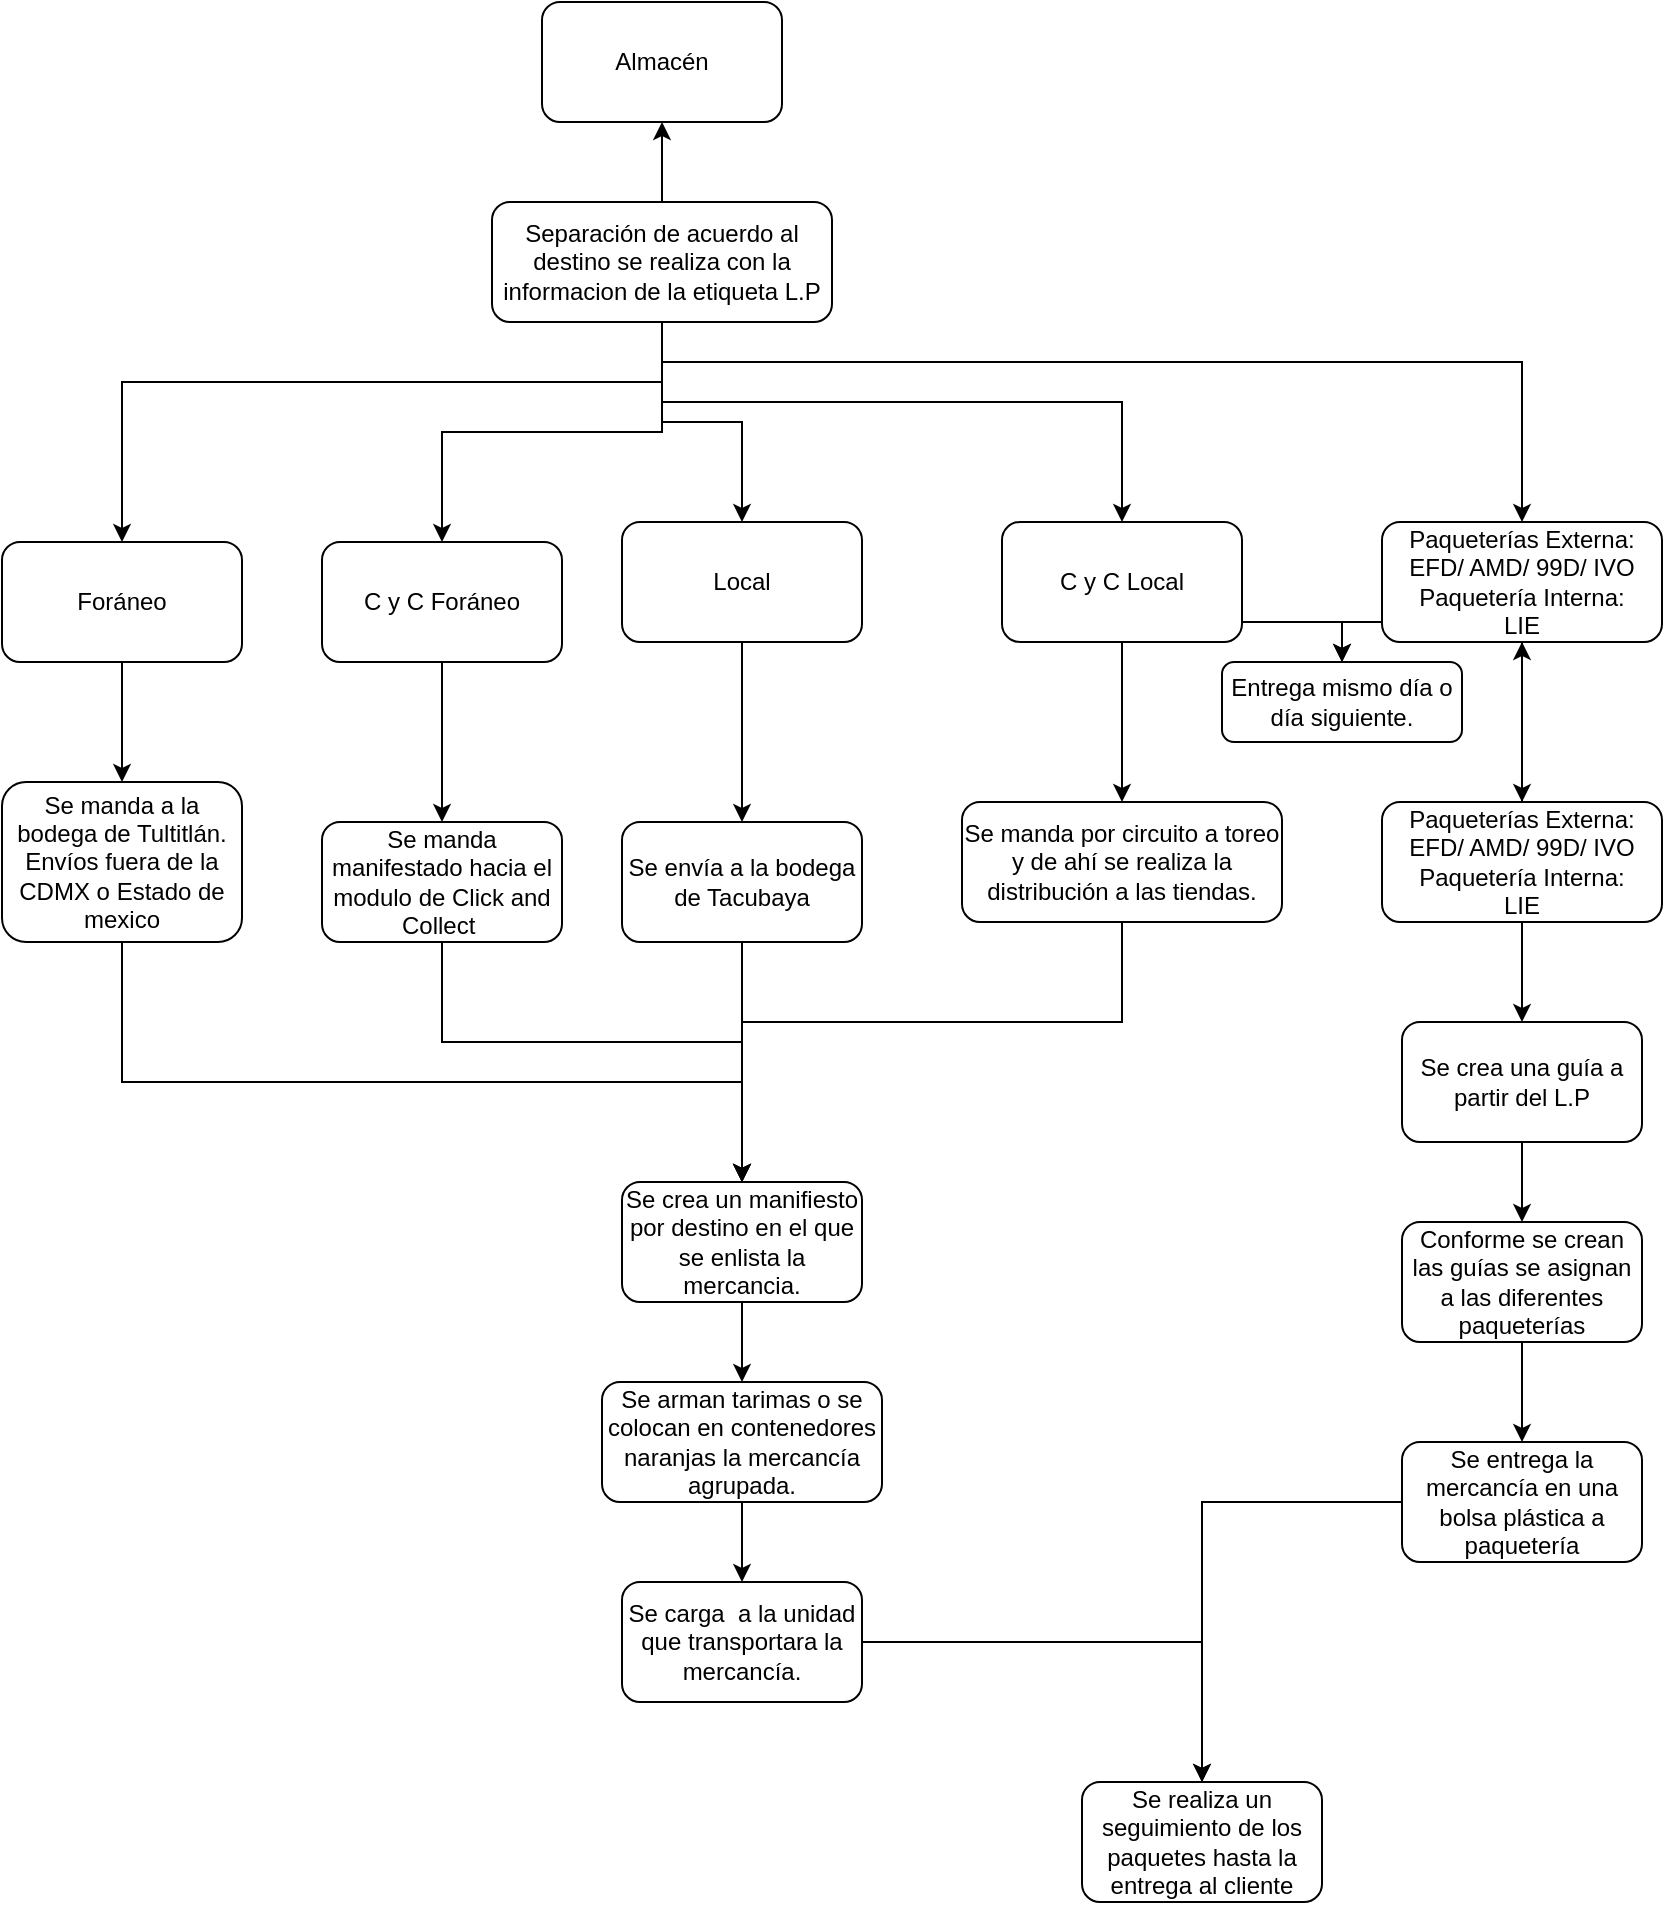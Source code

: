 <mxfile version="20.0.4" type="device"><diagram id="C5RBs43oDa-KdzZeNtuy" name="Page-1"><mxGraphModel dx="2997" dy="1063" grid="1" gridSize="10" guides="1" tooltips="1" connect="1" arrows="1" fold="1" page="1" pageScale="1" pageWidth="827" pageHeight="1169" math="0" shadow="0"><root><mxCell id="WIyWlLk6GJQsqaUBKTNV-0"/><mxCell id="WIyWlLk6GJQsqaUBKTNV-1" parent="WIyWlLk6GJQsqaUBKTNV-0"/><mxCell id="9NgrbWXFwyMJEbkyMxNe-1" value="" style="edgeStyle=orthogonalEdgeStyle;rounded=0;orthogonalLoop=1;jettySize=auto;html=1;" edge="1" parent="WIyWlLk6GJQsqaUBKTNV-1" source="WIyWlLk6GJQsqaUBKTNV-3" target="9NgrbWXFwyMJEbkyMxNe-0"><mxGeometry relative="1" as="geometry"><Array as="points"><mxPoint x="327" y="200"/><mxPoint x="57" y="200"/></Array></mxGeometry></mxCell><mxCell id="9NgrbWXFwyMJEbkyMxNe-3" value="" style="edgeStyle=orthogonalEdgeStyle;rounded=0;orthogonalLoop=1;jettySize=auto;html=1;" edge="1" parent="WIyWlLk6GJQsqaUBKTNV-1" source="WIyWlLk6GJQsqaUBKTNV-3" target="9NgrbWXFwyMJEbkyMxNe-2"><mxGeometry relative="1" as="geometry"/></mxCell><mxCell id="9NgrbWXFwyMJEbkyMxNe-5" value="" style="edgeStyle=orthogonalEdgeStyle;rounded=0;orthogonalLoop=1;jettySize=auto;html=1;" edge="1" parent="WIyWlLk6GJQsqaUBKTNV-1" source="WIyWlLk6GJQsqaUBKTNV-3" target="9NgrbWXFwyMJEbkyMxNe-4"><mxGeometry relative="1" as="geometry"><Array as="points"><mxPoint x="327" y="210"/><mxPoint x="557" y="210"/></Array></mxGeometry></mxCell><mxCell id="9NgrbWXFwyMJEbkyMxNe-7" value="" style="edgeStyle=orthogonalEdgeStyle;rounded=0;orthogonalLoop=1;jettySize=auto;html=1;" edge="1" parent="WIyWlLk6GJQsqaUBKTNV-1" source="WIyWlLk6GJQsqaUBKTNV-3" target="9NgrbWXFwyMJEbkyMxNe-6"><mxGeometry relative="1" as="geometry"><Array as="points"><mxPoint x="327" y="190"/><mxPoint x="757" y="190"/></Array></mxGeometry></mxCell><mxCell id="9NgrbWXFwyMJEbkyMxNe-11" value="" style="edgeStyle=orthogonalEdgeStyle;rounded=0;orthogonalLoop=1;jettySize=auto;html=1;" edge="1" parent="WIyWlLk6GJQsqaUBKTNV-1" source="WIyWlLk6GJQsqaUBKTNV-3" target="9NgrbWXFwyMJEbkyMxNe-10"><mxGeometry relative="1" as="geometry"/></mxCell><mxCell id="9NgrbWXFwyMJEbkyMxNe-22" value="" style="edgeStyle=orthogonalEdgeStyle;rounded=0;orthogonalLoop=1;jettySize=auto;html=1;" edge="1" parent="WIyWlLk6GJQsqaUBKTNV-1" source="WIyWlLk6GJQsqaUBKTNV-3" target="9NgrbWXFwyMJEbkyMxNe-21"><mxGeometry relative="1" as="geometry"/></mxCell><mxCell id="WIyWlLk6GJQsqaUBKTNV-3" value="&lt;font style=&quot;vertical-align: inherit;&quot;&gt;&lt;font style=&quot;vertical-align: inherit;&quot;&gt;Separación de acuerdo al destino se realiza con la informacion de la etiqueta L.P&lt;/font&gt;&lt;/font&gt;" style="rounded=1;whiteSpace=wrap;html=1;fontSize=12;glass=0;strokeWidth=1;shadow=0;" parent="WIyWlLk6GJQsqaUBKTNV-1" vertex="1"><mxGeometry x="242" y="110" width="170" height="60" as="geometry"/></mxCell><mxCell id="9NgrbWXFwyMJEbkyMxNe-13" value="" style="edgeStyle=orthogonalEdgeStyle;rounded=0;orthogonalLoop=1;jettySize=auto;html=1;" edge="1" parent="WIyWlLk6GJQsqaUBKTNV-1" source="9NgrbWXFwyMJEbkyMxNe-0" target="9NgrbWXFwyMJEbkyMxNe-12"><mxGeometry relative="1" as="geometry"/></mxCell><mxCell id="9NgrbWXFwyMJEbkyMxNe-0" value="&lt;font style=&quot;vertical-align: inherit;&quot;&gt;&lt;font style=&quot;vertical-align: inherit;&quot;&gt;Foráneo&lt;/font&gt;&lt;/font&gt;" style="whiteSpace=wrap;html=1;rounded=1;glass=0;strokeWidth=1;shadow=0;" vertex="1" parent="WIyWlLk6GJQsqaUBKTNV-1"><mxGeometry x="-3" y="280" width="120" height="60" as="geometry"/></mxCell><mxCell id="9NgrbWXFwyMJEbkyMxNe-15" value="" style="edgeStyle=orthogonalEdgeStyle;rounded=0;orthogonalLoop=1;jettySize=auto;html=1;" edge="1" parent="WIyWlLk6GJQsqaUBKTNV-1" source="9NgrbWXFwyMJEbkyMxNe-2" target="9NgrbWXFwyMJEbkyMxNe-14"><mxGeometry relative="1" as="geometry"/></mxCell><mxCell id="9NgrbWXFwyMJEbkyMxNe-2" value="&lt;font style=&quot;vertical-align: inherit;&quot;&gt;&lt;font style=&quot;vertical-align: inherit;&quot;&gt;Local&lt;/font&gt;&lt;/font&gt;" style="rounded=1;whiteSpace=wrap;html=1;glass=0;strokeWidth=1;shadow=0;" vertex="1" parent="WIyWlLk6GJQsqaUBKTNV-1"><mxGeometry x="307" y="270" width="120" height="60" as="geometry"/></mxCell><mxCell id="9NgrbWXFwyMJEbkyMxNe-17" value="" style="edgeStyle=orthogonalEdgeStyle;rounded=0;orthogonalLoop=1;jettySize=auto;html=1;" edge="1" parent="WIyWlLk6GJQsqaUBKTNV-1" source="9NgrbWXFwyMJEbkyMxNe-4" target="9NgrbWXFwyMJEbkyMxNe-16"><mxGeometry relative="1" as="geometry"/></mxCell><mxCell id="9NgrbWXFwyMJEbkyMxNe-35" value="" style="edgeStyle=orthogonalEdgeStyle;rounded=0;orthogonalLoop=1;jettySize=auto;html=1;" edge="1" parent="WIyWlLk6GJQsqaUBKTNV-1" source="9NgrbWXFwyMJEbkyMxNe-4" target="9NgrbWXFwyMJEbkyMxNe-34"><mxGeometry relative="1" as="geometry"><Array as="points"><mxPoint x="667" y="320"/></Array></mxGeometry></mxCell><mxCell id="9NgrbWXFwyMJEbkyMxNe-4" value="&lt;font style=&quot;vertical-align: inherit;&quot;&gt;&lt;font style=&quot;vertical-align: inherit;&quot;&gt;C y C Local&lt;/font&gt;&lt;/font&gt;" style="whiteSpace=wrap;html=1;rounded=1;glass=0;strokeWidth=1;shadow=0;" vertex="1" parent="WIyWlLk6GJQsqaUBKTNV-1"><mxGeometry x="497" y="270" width="120" height="60" as="geometry"/></mxCell><mxCell id="9NgrbWXFwyMJEbkyMxNe-20" value="" style="edgeStyle=orthogonalEdgeStyle;rounded=0;orthogonalLoop=1;jettySize=auto;html=1;" edge="1" parent="WIyWlLk6GJQsqaUBKTNV-1" source="9NgrbWXFwyMJEbkyMxNe-6" target="9NgrbWXFwyMJEbkyMxNe-19"><mxGeometry relative="1" as="geometry"/></mxCell><mxCell id="9NgrbWXFwyMJEbkyMxNe-36" style="edgeStyle=orthogonalEdgeStyle;rounded=0;orthogonalLoop=1;jettySize=auto;html=1;entryX=0.5;entryY=0;entryDx=0;entryDy=0;" edge="1" parent="WIyWlLk6GJQsqaUBKTNV-1" source="9NgrbWXFwyMJEbkyMxNe-6" target="9NgrbWXFwyMJEbkyMxNe-34"><mxGeometry relative="1" as="geometry"><Array as="points"><mxPoint x="667" y="320"/></Array></mxGeometry></mxCell><mxCell id="9NgrbWXFwyMJEbkyMxNe-6" value="&lt;font style=&quot;vertical-align: inherit;&quot;&gt;&lt;font style=&quot;vertical-align: inherit;&quot;&gt;Paquetería externa&lt;/font&gt;&lt;/font&gt;" style="whiteSpace=wrap;html=1;rounded=1;glass=0;strokeWidth=1;shadow=0;" vertex="1" parent="WIyWlLk6GJQsqaUBKTNV-1"><mxGeometry x="697" y="270" width="120" height="60" as="geometry"/></mxCell><mxCell id="9NgrbWXFwyMJEbkyMxNe-10" value="&lt;font style=&quot;vertical-align: inherit;&quot;&gt;&lt;font style=&quot;vertical-align: inherit;&quot;&gt;&lt;font style=&quot;vertical-align: inherit;&quot;&gt;&lt;font style=&quot;vertical-align: inherit;&quot;&gt;Almacén&lt;/font&gt;&lt;/font&gt;&lt;/font&gt;&lt;/font&gt;" style="whiteSpace=wrap;html=1;rounded=1;glass=0;strokeWidth=1;shadow=0;" vertex="1" parent="WIyWlLk6GJQsqaUBKTNV-1"><mxGeometry x="267" y="10" width="120" height="60" as="geometry"/></mxCell><mxCell id="9NgrbWXFwyMJEbkyMxNe-31" style="edgeStyle=orthogonalEdgeStyle;rounded=0;orthogonalLoop=1;jettySize=auto;html=1;entryX=0.5;entryY=0;entryDx=0;entryDy=0;" edge="1" parent="WIyWlLk6GJQsqaUBKTNV-1" source="9NgrbWXFwyMJEbkyMxNe-12" target="9NgrbWXFwyMJEbkyMxNe-25"><mxGeometry relative="1" as="geometry"><Array as="points"><mxPoint x="57" y="550"/><mxPoint x="367" y="550"/></Array></mxGeometry></mxCell><mxCell id="9NgrbWXFwyMJEbkyMxNe-12" value="&lt;font style=&quot;vertical-align: inherit;&quot;&gt;&lt;font style=&quot;vertical-align: inherit;&quot;&gt;&lt;font style=&quot;vertical-align: inherit;&quot;&gt;&lt;font style=&quot;vertical-align: inherit;&quot;&gt;Se manda a la bodega de Tultitlán. &lt;/font&gt;&lt;font style=&quot;vertical-align: inherit;&quot;&gt;Envíos fuera de la CDMX o Estado de mexico&lt;/font&gt;&lt;/font&gt;&lt;/font&gt;&lt;/font&gt;" style="whiteSpace=wrap;html=1;rounded=1;glass=0;strokeWidth=1;shadow=0;" vertex="1" parent="WIyWlLk6GJQsqaUBKTNV-1"><mxGeometry x="-3" y="400" width="120" height="80" as="geometry"/></mxCell><mxCell id="9NgrbWXFwyMJEbkyMxNe-26" value="" style="edgeStyle=orthogonalEdgeStyle;rounded=0;orthogonalLoop=1;jettySize=auto;html=1;" edge="1" parent="WIyWlLk6GJQsqaUBKTNV-1" source="9NgrbWXFwyMJEbkyMxNe-14" target="9NgrbWXFwyMJEbkyMxNe-25"><mxGeometry relative="1" as="geometry"/></mxCell><mxCell id="9NgrbWXFwyMJEbkyMxNe-14" value="&lt;font style=&quot;vertical-align: inherit;&quot;&gt;&lt;font style=&quot;vertical-align: inherit;&quot;&gt;Se envía a la bodega de Tacubaya&lt;/font&gt;&lt;/font&gt;" style="rounded=1;whiteSpace=wrap;html=1;glass=0;strokeWidth=1;shadow=0;" vertex="1" parent="WIyWlLk6GJQsqaUBKTNV-1"><mxGeometry x="307" y="420" width="120" height="60" as="geometry"/></mxCell><mxCell id="9NgrbWXFwyMJEbkyMxNe-27" style="edgeStyle=orthogonalEdgeStyle;rounded=0;orthogonalLoop=1;jettySize=auto;html=1;entryX=0.5;entryY=0;entryDx=0;entryDy=0;" edge="1" parent="WIyWlLk6GJQsqaUBKTNV-1" source="9NgrbWXFwyMJEbkyMxNe-16" target="9NgrbWXFwyMJEbkyMxNe-25"><mxGeometry relative="1" as="geometry"><Array as="points"><mxPoint x="557" y="520"/><mxPoint x="367" y="520"/></Array></mxGeometry></mxCell><mxCell id="9NgrbWXFwyMJEbkyMxNe-16" value="&lt;font style=&quot;vertical-align: inherit;&quot;&gt;&lt;font style=&quot;vertical-align: inherit;&quot;&gt;&lt;font style=&quot;vertical-align: inherit;&quot;&gt;&lt;font style=&quot;vertical-align: inherit;&quot;&gt;&lt;font style=&quot;vertical-align: inherit;&quot;&gt;&lt;font style=&quot;vertical-align: inherit;&quot;&gt;Se manda por circuito a toreo y de ahí se realiza la distribución a las tiendas.&lt;/font&gt;&lt;/font&gt;&lt;/font&gt;&lt;/font&gt;&lt;/font&gt;&lt;/font&gt;" style="whiteSpace=wrap;html=1;rounded=1;glass=0;strokeWidth=1;shadow=0;" vertex="1" parent="WIyWlLk6GJQsqaUBKTNV-1"><mxGeometry x="477" y="410" width="160" height="60" as="geometry"/></mxCell><mxCell id="9NgrbWXFwyMJEbkyMxNe-38" value="" style="edgeStyle=orthogonalEdgeStyle;rounded=0;orthogonalLoop=1;jettySize=auto;html=1;" edge="1" parent="WIyWlLk6GJQsqaUBKTNV-1" source="9NgrbWXFwyMJEbkyMxNe-19" target="9NgrbWXFwyMJEbkyMxNe-37"><mxGeometry relative="1" as="geometry"/></mxCell><mxCell id="9NgrbWXFwyMJEbkyMxNe-51" value="" style="edgeStyle=orthogonalEdgeStyle;rounded=0;orthogonalLoop=1;jettySize=auto;html=1;" edge="1" parent="WIyWlLk6GJQsqaUBKTNV-1" source="9NgrbWXFwyMJEbkyMxNe-19" target="9NgrbWXFwyMJEbkyMxNe-50"><mxGeometry relative="1" as="geometry"/></mxCell><mxCell id="9NgrbWXFwyMJEbkyMxNe-19" value="&lt;font style=&quot;vertical-align: inherit;&quot;&gt;&lt;font style=&quot;vertical-align: inherit;&quot;&gt;Paqueterías Externa:&lt;br&gt;EFD/ AMD/ 99D/ IVO&lt;br&gt;Paquetería Interna:&lt;br&gt;LIE&lt;br&gt;&lt;/font&gt;&lt;/font&gt;" style="whiteSpace=wrap;html=1;rounded=1;glass=0;strokeWidth=1;shadow=0;" vertex="1" parent="WIyWlLk6GJQsqaUBKTNV-1"><mxGeometry x="687" y="410" width="140" height="60" as="geometry"/></mxCell><mxCell id="9NgrbWXFwyMJEbkyMxNe-24" value="" style="edgeStyle=orthogonalEdgeStyle;rounded=0;orthogonalLoop=1;jettySize=auto;html=1;" edge="1" parent="WIyWlLk6GJQsqaUBKTNV-1" source="9NgrbWXFwyMJEbkyMxNe-21" target="9NgrbWXFwyMJEbkyMxNe-23"><mxGeometry relative="1" as="geometry"/></mxCell><mxCell id="9NgrbWXFwyMJEbkyMxNe-21" value="&lt;font style=&quot;vertical-align: inherit;&quot;&gt;&lt;font style=&quot;vertical-align: inherit;&quot;&gt;C y C Foráneo&lt;/font&gt;&lt;/font&gt;" style="whiteSpace=wrap;html=1;rounded=1;glass=0;strokeWidth=1;shadow=0;" vertex="1" parent="WIyWlLk6GJQsqaUBKTNV-1"><mxGeometry x="157" y="280" width="120" height="60" as="geometry"/></mxCell><mxCell id="9NgrbWXFwyMJEbkyMxNe-29" style="edgeStyle=orthogonalEdgeStyle;rounded=0;orthogonalLoop=1;jettySize=auto;html=1;" edge="1" parent="WIyWlLk6GJQsqaUBKTNV-1" source="9NgrbWXFwyMJEbkyMxNe-23" target="9NgrbWXFwyMJEbkyMxNe-25"><mxGeometry relative="1" as="geometry"><Array as="points"><mxPoint x="217" y="530"/><mxPoint x="367" y="530"/></Array></mxGeometry></mxCell><mxCell id="9NgrbWXFwyMJEbkyMxNe-23" value="&lt;font style=&quot;vertical-align: inherit;&quot;&gt;&lt;font style=&quot;vertical-align: inherit;&quot;&gt;Se manda manifestado hacia el modulo de Click and Collect&amp;nbsp;&lt;/font&gt;&lt;/font&gt;" style="whiteSpace=wrap;html=1;rounded=1;glass=0;strokeWidth=1;shadow=0;" vertex="1" parent="WIyWlLk6GJQsqaUBKTNV-1"><mxGeometry x="157" y="420" width="120" height="60" as="geometry"/></mxCell><mxCell id="9NgrbWXFwyMJEbkyMxNe-46" value="" style="edgeStyle=orthogonalEdgeStyle;rounded=0;orthogonalLoop=1;jettySize=auto;html=1;" edge="1" parent="WIyWlLk6GJQsqaUBKTNV-1" source="9NgrbWXFwyMJEbkyMxNe-25" target="9NgrbWXFwyMJEbkyMxNe-45"><mxGeometry relative="1" as="geometry"/></mxCell><mxCell id="9NgrbWXFwyMJEbkyMxNe-25" value="Se crea un manifiesto por destino en el que se enlista la mercancia." style="whiteSpace=wrap;html=1;rounded=1;glass=0;strokeWidth=1;shadow=0;" vertex="1" parent="WIyWlLk6GJQsqaUBKTNV-1"><mxGeometry x="307" y="600" width="120" height="60" as="geometry"/></mxCell><mxCell id="9NgrbWXFwyMJEbkyMxNe-34" value="Entrega mismo día o día siguiente." style="whiteSpace=wrap;html=1;rounded=1;glass=0;strokeWidth=1;shadow=0;" vertex="1" parent="WIyWlLk6GJQsqaUBKTNV-1"><mxGeometry x="607" y="340" width="120" height="40" as="geometry"/></mxCell><mxCell id="9NgrbWXFwyMJEbkyMxNe-40" value="" style="edgeStyle=orthogonalEdgeStyle;rounded=0;orthogonalLoop=1;jettySize=auto;html=1;" edge="1" parent="WIyWlLk6GJQsqaUBKTNV-1" source="9NgrbWXFwyMJEbkyMxNe-37" target="9NgrbWXFwyMJEbkyMxNe-39"><mxGeometry relative="1" as="geometry"/></mxCell><mxCell id="9NgrbWXFwyMJEbkyMxNe-37" value="Se crea una guía a partir del L.P" style="whiteSpace=wrap;html=1;rounded=1;glass=0;strokeWidth=1;shadow=0;" vertex="1" parent="WIyWlLk6GJQsqaUBKTNV-1"><mxGeometry x="697" y="520" width="120" height="60" as="geometry"/></mxCell><mxCell id="9NgrbWXFwyMJEbkyMxNe-42" value="" style="edgeStyle=orthogonalEdgeStyle;rounded=0;orthogonalLoop=1;jettySize=auto;html=1;" edge="1" parent="WIyWlLk6GJQsqaUBKTNV-1" source="9NgrbWXFwyMJEbkyMxNe-39" target="9NgrbWXFwyMJEbkyMxNe-41"><mxGeometry relative="1" as="geometry"/></mxCell><mxCell id="9NgrbWXFwyMJEbkyMxNe-39" value="Conforme se crean las guías se asignan a las diferentes paqueterías" style="whiteSpace=wrap;html=1;rounded=1;glass=0;strokeWidth=1;shadow=0;" vertex="1" parent="WIyWlLk6GJQsqaUBKTNV-1"><mxGeometry x="697" y="620" width="120" height="60" as="geometry"/></mxCell><mxCell id="9NgrbWXFwyMJEbkyMxNe-44" value="" style="edgeStyle=orthogonalEdgeStyle;rounded=0;orthogonalLoop=1;jettySize=auto;html=1;" edge="1" parent="WIyWlLk6GJQsqaUBKTNV-1" source="9NgrbWXFwyMJEbkyMxNe-41" target="9NgrbWXFwyMJEbkyMxNe-43"><mxGeometry relative="1" as="geometry"/></mxCell><mxCell id="9NgrbWXFwyMJEbkyMxNe-41" value="Se entrega la mercancía en una bolsa plástica a paquetería" style="whiteSpace=wrap;html=1;rounded=1;glass=0;strokeWidth=1;shadow=0;" vertex="1" parent="WIyWlLk6GJQsqaUBKTNV-1"><mxGeometry x="697" y="730" width="120" height="60" as="geometry"/></mxCell><mxCell id="9NgrbWXFwyMJEbkyMxNe-43" value="Se realiza un seguimiento de los paquetes hasta la entrega al cliente" style="whiteSpace=wrap;html=1;rounded=1;glass=0;strokeWidth=1;shadow=0;" vertex="1" parent="WIyWlLk6GJQsqaUBKTNV-1"><mxGeometry x="537" y="900" width="120" height="60" as="geometry"/></mxCell><mxCell id="9NgrbWXFwyMJEbkyMxNe-48" value="" style="edgeStyle=orthogonalEdgeStyle;rounded=0;orthogonalLoop=1;jettySize=auto;html=1;" edge="1" parent="WIyWlLk6GJQsqaUBKTNV-1" source="9NgrbWXFwyMJEbkyMxNe-45" target="9NgrbWXFwyMJEbkyMxNe-47"><mxGeometry relative="1" as="geometry"/></mxCell><mxCell id="9NgrbWXFwyMJEbkyMxNe-45" value="Se arman tarimas o se colocan en contenedores naranjas la mercancía agrupada." style="whiteSpace=wrap;html=1;rounded=1;glass=0;strokeWidth=1;shadow=0;" vertex="1" parent="WIyWlLk6GJQsqaUBKTNV-1"><mxGeometry x="297" y="700" width="140" height="60" as="geometry"/></mxCell><mxCell id="9NgrbWXFwyMJEbkyMxNe-49" style="edgeStyle=orthogonalEdgeStyle;rounded=0;orthogonalLoop=1;jettySize=auto;html=1;" edge="1" parent="WIyWlLk6GJQsqaUBKTNV-1" source="9NgrbWXFwyMJEbkyMxNe-47" target="9NgrbWXFwyMJEbkyMxNe-43"><mxGeometry relative="1" as="geometry"/></mxCell><mxCell id="9NgrbWXFwyMJEbkyMxNe-47" value="Se carga&amp;nbsp; a la unidad que transportara la mercancía." style="whiteSpace=wrap;html=1;rounded=1;glass=0;strokeWidth=1;shadow=0;" vertex="1" parent="WIyWlLk6GJQsqaUBKTNV-1"><mxGeometry x="307" y="800" width="120" height="60" as="geometry"/></mxCell><mxCell id="9NgrbWXFwyMJEbkyMxNe-50" value="&lt;font style=&quot;vertical-align: inherit;&quot;&gt;&lt;font style=&quot;vertical-align: inherit;&quot;&gt;Paqueterías Externa:&lt;br&gt;EFD/ AMD/ 99D/ IVO&lt;br&gt;Paquetería Interna:&lt;br&gt;LIE&lt;br&gt;&lt;/font&gt;&lt;/font&gt;" style="whiteSpace=wrap;html=1;rounded=1;glass=0;strokeWidth=1;shadow=0;" vertex="1" parent="WIyWlLk6GJQsqaUBKTNV-1"><mxGeometry x="687" y="270" width="140" height="60" as="geometry"/></mxCell></root></mxGraphModel></diagram></mxfile>